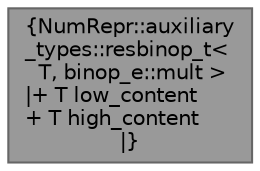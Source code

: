 digraph "NumRepr::auxiliary_types::resbinop_t&lt; T, binop_e::mult &gt;"
{
 // INTERACTIVE_SVG=YES
 // LATEX_PDF_SIZE
  bgcolor="transparent";
  edge [fontname=Helvetica,fontsize=10,labelfontname=Helvetica,labelfontsize=10];
  node [fontname=Helvetica,fontsize=10,shape=box,height=0.2,width=0.4];
  Node1 [label="{NumRepr::auxiliary\l_types::resbinop_t\<\l T, binop_e::mult \>\n|+ T low_content\l+ T high_content\l|}",height=0.2,width=0.4,color="gray40", fillcolor="grey60", style="filled", fontcolor="black",tooltip=" "];
}
